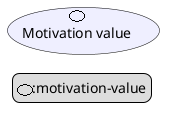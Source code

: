 {
  "sha1": "opqkl55jhih9aatiqcdbukqn5q65kdq",
  "insertion": {
    "when": "2024-06-04T17:28:40.092Z",
    "user": "plantuml@gmail.com"
  }
}
@startuml
sprite $motivation-value jar:archimate/value
skinparam usecase {
	BorderColor Black
}
usecase "Motivation value"  as MV <<$archimate/value>> #Motivation

legend left
<$motivation-value>:motivation-value
endlegend

@enduml
